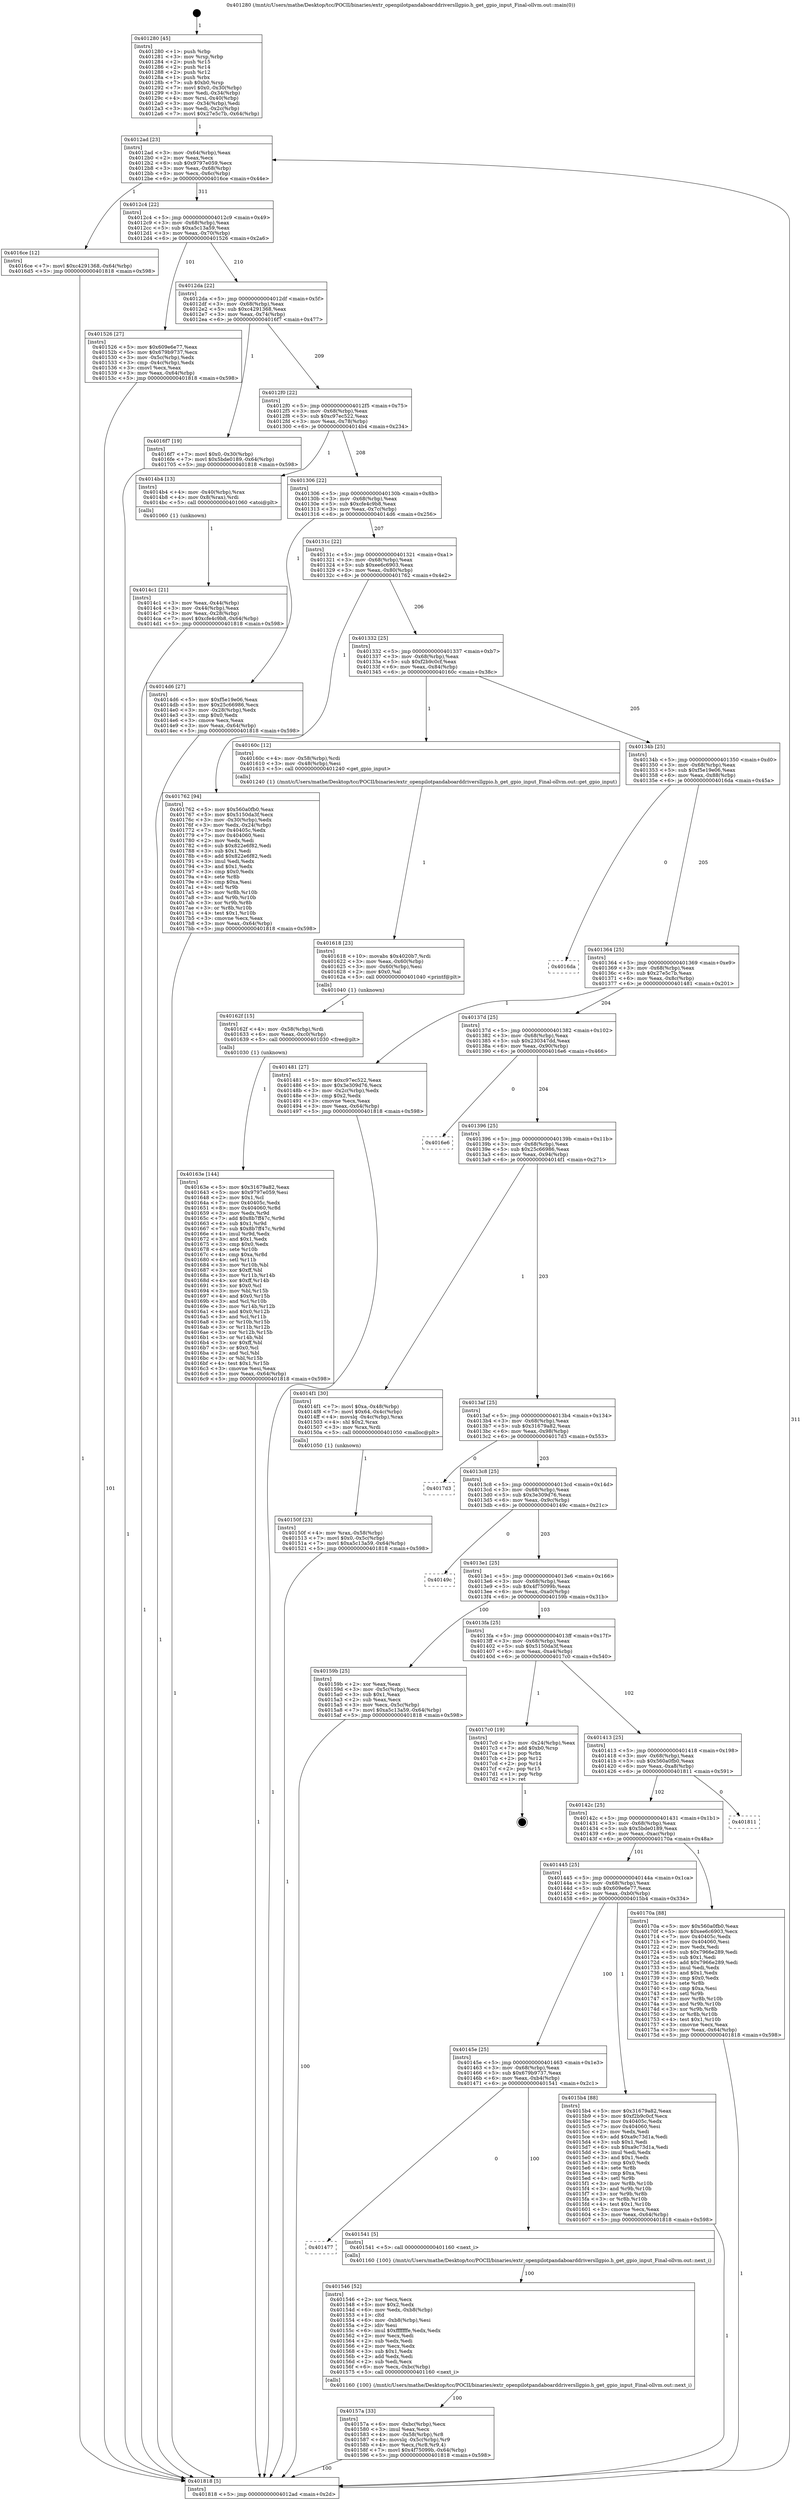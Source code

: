 digraph "0x401280" {
  label = "0x401280 (/mnt/c/Users/mathe/Desktop/tcc/POCII/binaries/extr_openpilotpandaboarddriversllgpio.h_get_gpio_input_Final-ollvm.out::main(0))"
  labelloc = "t"
  node[shape=record]

  Entry [label="",width=0.3,height=0.3,shape=circle,fillcolor=black,style=filled]
  "0x4012ad" [label="{
     0x4012ad [23]\l
     | [instrs]\l
     &nbsp;&nbsp;0x4012ad \<+3\>: mov -0x64(%rbp),%eax\l
     &nbsp;&nbsp;0x4012b0 \<+2\>: mov %eax,%ecx\l
     &nbsp;&nbsp;0x4012b2 \<+6\>: sub $0x9797e059,%ecx\l
     &nbsp;&nbsp;0x4012b8 \<+3\>: mov %eax,-0x68(%rbp)\l
     &nbsp;&nbsp;0x4012bb \<+3\>: mov %ecx,-0x6c(%rbp)\l
     &nbsp;&nbsp;0x4012be \<+6\>: je 00000000004016ce \<main+0x44e\>\l
  }"]
  "0x4016ce" [label="{
     0x4016ce [12]\l
     | [instrs]\l
     &nbsp;&nbsp;0x4016ce \<+7\>: movl $0xc4291368,-0x64(%rbp)\l
     &nbsp;&nbsp;0x4016d5 \<+5\>: jmp 0000000000401818 \<main+0x598\>\l
  }"]
  "0x4012c4" [label="{
     0x4012c4 [22]\l
     | [instrs]\l
     &nbsp;&nbsp;0x4012c4 \<+5\>: jmp 00000000004012c9 \<main+0x49\>\l
     &nbsp;&nbsp;0x4012c9 \<+3\>: mov -0x68(%rbp),%eax\l
     &nbsp;&nbsp;0x4012cc \<+5\>: sub $0xa5c13a59,%eax\l
     &nbsp;&nbsp;0x4012d1 \<+3\>: mov %eax,-0x70(%rbp)\l
     &nbsp;&nbsp;0x4012d4 \<+6\>: je 0000000000401526 \<main+0x2a6\>\l
  }"]
  Exit [label="",width=0.3,height=0.3,shape=circle,fillcolor=black,style=filled,peripheries=2]
  "0x401526" [label="{
     0x401526 [27]\l
     | [instrs]\l
     &nbsp;&nbsp;0x401526 \<+5\>: mov $0x609e6e77,%eax\l
     &nbsp;&nbsp;0x40152b \<+5\>: mov $0x679b9737,%ecx\l
     &nbsp;&nbsp;0x401530 \<+3\>: mov -0x5c(%rbp),%edx\l
     &nbsp;&nbsp;0x401533 \<+3\>: cmp -0x4c(%rbp),%edx\l
     &nbsp;&nbsp;0x401536 \<+3\>: cmovl %ecx,%eax\l
     &nbsp;&nbsp;0x401539 \<+3\>: mov %eax,-0x64(%rbp)\l
     &nbsp;&nbsp;0x40153c \<+5\>: jmp 0000000000401818 \<main+0x598\>\l
  }"]
  "0x4012da" [label="{
     0x4012da [22]\l
     | [instrs]\l
     &nbsp;&nbsp;0x4012da \<+5\>: jmp 00000000004012df \<main+0x5f\>\l
     &nbsp;&nbsp;0x4012df \<+3\>: mov -0x68(%rbp),%eax\l
     &nbsp;&nbsp;0x4012e2 \<+5\>: sub $0xc4291368,%eax\l
     &nbsp;&nbsp;0x4012e7 \<+3\>: mov %eax,-0x74(%rbp)\l
     &nbsp;&nbsp;0x4012ea \<+6\>: je 00000000004016f7 \<main+0x477\>\l
  }"]
  "0x40163e" [label="{
     0x40163e [144]\l
     | [instrs]\l
     &nbsp;&nbsp;0x40163e \<+5\>: mov $0x31679a82,%eax\l
     &nbsp;&nbsp;0x401643 \<+5\>: mov $0x9797e059,%esi\l
     &nbsp;&nbsp;0x401648 \<+2\>: mov $0x1,%cl\l
     &nbsp;&nbsp;0x40164a \<+7\>: mov 0x40405c,%edx\l
     &nbsp;&nbsp;0x401651 \<+8\>: mov 0x404060,%r8d\l
     &nbsp;&nbsp;0x401659 \<+3\>: mov %edx,%r9d\l
     &nbsp;&nbsp;0x40165c \<+7\>: add $0x8b7ff47c,%r9d\l
     &nbsp;&nbsp;0x401663 \<+4\>: sub $0x1,%r9d\l
     &nbsp;&nbsp;0x401667 \<+7\>: sub $0x8b7ff47c,%r9d\l
     &nbsp;&nbsp;0x40166e \<+4\>: imul %r9d,%edx\l
     &nbsp;&nbsp;0x401672 \<+3\>: and $0x1,%edx\l
     &nbsp;&nbsp;0x401675 \<+3\>: cmp $0x0,%edx\l
     &nbsp;&nbsp;0x401678 \<+4\>: sete %r10b\l
     &nbsp;&nbsp;0x40167c \<+4\>: cmp $0xa,%r8d\l
     &nbsp;&nbsp;0x401680 \<+4\>: setl %r11b\l
     &nbsp;&nbsp;0x401684 \<+3\>: mov %r10b,%bl\l
     &nbsp;&nbsp;0x401687 \<+3\>: xor $0xff,%bl\l
     &nbsp;&nbsp;0x40168a \<+3\>: mov %r11b,%r14b\l
     &nbsp;&nbsp;0x40168d \<+4\>: xor $0xff,%r14b\l
     &nbsp;&nbsp;0x401691 \<+3\>: xor $0x0,%cl\l
     &nbsp;&nbsp;0x401694 \<+3\>: mov %bl,%r15b\l
     &nbsp;&nbsp;0x401697 \<+4\>: and $0x0,%r15b\l
     &nbsp;&nbsp;0x40169b \<+3\>: and %cl,%r10b\l
     &nbsp;&nbsp;0x40169e \<+3\>: mov %r14b,%r12b\l
     &nbsp;&nbsp;0x4016a1 \<+4\>: and $0x0,%r12b\l
     &nbsp;&nbsp;0x4016a5 \<+3\>: and %cl,%r11b\l
     &nbsp;&nbsp;0x4016a8 \<+3\>: or %r10b,%r15b\l
     &nbsp;&nbsp;0x4016ab \<+3\>: or %r11b,%r12b\l
     &nbsp;&nbsp;0x4016ae \<+3\>: xor %r12b,%r15b\l
     &nbsp;&nbsp;0x4016b1 \<+3\>: or %r14b,%bl\l
     &nbsp;&nbsp;0x4016b4 \<+3\>: xor $0xff,%bl\l
     &nbsp;&nbsp;0x4016b7 \<+3\>: or $0x0,%cl\l
     &nbsp;&nbsp;0x4016ba \<+2\>: and %cl,%bl\l
     &nbsp;&nbsp;0x4016bc \<+3\>: or %bl,%r15b\l
     &nbsp;&nbsp;0x4016bf \<+4\>: test $0x1,%r15b\l
     &nbsp;&nbsp;0x4016c3 \<+3\>: cmovne %esi,%eax\l
     &nbsp;&nbsp;0x4016c6 \<+3\>: mov %eax,-0x64(%rbp)\l
     &nbsp;&nbsp;0x4016c9 \<+5\>: jmp 0000000000401818 \<main+0x598\>\l
  }"]
  "0x4016f7" [label="{
     0x4016f7 [19]\l
     | [instrs]\l
     &nbsp;&nbsp;0x4016f7 \<+7\>: movl $0x0,-0x30(%rbp)\l
     &nbsp;&nbsp;0x4016fe \<+7\>: movl $0x5bde0189,-0x64(%rbp)\l
     &nbsp;&nbsp;0x401705 \<+5\>: jmp 0000000000401818 \<main+0x598\>\l
  }"]
  "0x4012f0" [label="{
     0x4012f0 [22]\l
     | [instrs]\l
     &nbsp;&nbsp;0x4012f0 \<+5\>: jmp 00000000004012f5 \<main+0x75\>\l
     &nbsp;&nbsp;0x4012f5 \<+3\>: mov -0x68(%rbp),%eax\l
     &nbsp;&nbsp;0x4012f8 \<+5\>: sub $0xc97ec522,%eax\l
     &nbsp;&nbsp;0x4012fd \<+3\>: mov %eax,-0x78(%rbp)\l
     &nbsp;&nbsp;0x401300 \<+6\>: je 00000000004014b4 \<main+0x234\>\l
  }"]
  "0x40162f" [label="{
     0x40162f [15]\l
     | [instrs]\l
     &nbsp;&nbsp;0x40162f \<+4\>: mov -0x58(%rbp),%rdi\l
     &nbsp;&nbsp;0x401633 \<+6\>: mov %eax,-0xc0(%rbp)\l
     &nbsp;&nbsp;0x401639 \<+5\>: call 0000000000401030 \<free@plt\>\l
     | [calls]\l
     &nbsp;&nbsp;0x401030 \{1\} (unknown)\l
  }"]
  "0x4014b4" [label="{
     0x4014b4 [13]\l
     | [instrs]\l
     &nbsp;&nbsp;0x4014b4 \<+4\>: mov -0x40(%rbp),%rax\l
     &nbsp;&nbsp;0x4014b8 \<+4\>: mov 0x8(%rax),%rdi\l
     &nbsp;&nbsp;0x4014bc \<+5\>: call 0000000000401060 \<atoi@plt\>\l
     | [calls]\l
     &nbsp;&nbsp;0x401060 \{1\} (unknown)\l
  }"]
  "0x401306" [label="{
     0x401306 [22]\l
     | [instrs]\l
     &nbsp;&nbsp;0x401306 \<+5\>: jmp 000000000040130b \<main+0x8b\>\l
     &nbsp;&nbsp;0x40130b \<+3\>: mov -0x68(%rbp),%eax\l
     &nbsp;&nbsp;0x40130e \<+5\>: sub $0xcfe4c9b8,%eax\l
     &nbsp;&nbsp;0x401313 \<+3\>: mov %eax,-0x7c(%rbp)\l
     &nbsp;&nbsp;0x401316 \<+6\>: je 00000000004014d6 \<main+0x256\>\l
  }"]
  "0x401618" [label="{
     0x401618 [23]\l
     | [instrs]\l
     &nbsp;&nbsp;0x401618 \<+10\>: movabs $0x4020b7,%rdi\l
     &nbsp;&nbsp;0x401622 \<+3\>: mov %eax,-0x60(%rbp)\l
     &nbsp;&nbsp;0x401625 \<+3\>: mov -0x60(%rbp),%esi\l
     &nbsp;&nbsp;0x401628 \<+2\>: mov $0x0,%al\l
     &nbsp;&nbsp;0x40162a \<+5\>: call 0000000000401040 \<printf@plt\>\l
     | [calls]\l
     &nbsp;&nbsp;0x401040 \{1\} (unknown)\l
  }"]
  "0x4014d6" [label="{
     0x4014d6 [27]\l
     | [instrs]\l
     &nbsp;&nbsp;0x4014d6 \<+5\>: mov $0xf5e19e06,%eax\l
     &nbsp;&nbsp;0x4014db \<+5\>: mov $0x25c66986,%ecx\l
     &nbsp;&nbsp;0x4014e0 \<+3\>: mov -0x28(%rbp),%edx\l
     &nbsp;&nbsp;0x4014e3 \<+3\>: cmp $0x0,%edx\l
     &nbsp;&nbsp;0x4014e6 \<+3\>: cmove %ecx,%eax\l
     &nbsp;&nbsp;0x4014e9 \<+3\>: mov %eax,-0x64(%rbp)\l
     &nbsp;&nbsp;0x4014ec \<+5\>: jmp 0000000000401818 \<main+0x598\>\l
  }"]
  "0x40131c" [label="{
     0x40131c [22]\l
     | [instrs]\l
     &nbsp;&nbsp;0x40131c \<+5\>: jmp 0000000000401321 \<main+0xa1\>\l
     &nbsp;&nbsp;0x401321 \<+3\>: mov -0x68(%rbp),%eax\l
     &nbsp;&nbsp;0x401324 \<+5\>: sub $0xee6c6903,%eax\l
     &nbsp;&nbsp;0x401329 \<+3\>: mov %eax,-0x80(%rbp)\l
     &nbsp;&nbsp;0x40132c \<+6\>: je 0000000000401762 \<main+0x4e2\>\l
  }"]
  "0x40157a" [label="{
     0x40157a [33]\l
     | [instrs]\l
     &nbsp;&nbsp;0x40157a \<+6\>: mov -0xbc(%rbp),%ecx\l
     &nbsp;&nbsp;0x401580 \<+3\>: imul %eax,%ecx\l
     &nbsp;&nbsp;0x401583 \<+4\>: mov -0x58(%rbp),%r8\l
     &nbsp;&nbsp;0x401587 \<+4\>: movslq -0x5c(%rbp),%r9\l
     &nbsp;&nbsp;0x40158b \<+4\>: mov %ecx,(%r8,%r9,4)\l
     &nbsp;&nbsp;0x40158f \<+7\>: movl $0x4f75099b,-0x64(%rbp)\l
     &nbsp;&nbsp;0x401596 \<+5\>: jmp 0000000000401818 \<main+0x598\>\l
  }"]
  "0x401762" [label="{
     0x401762 [94]\l
     | [instrs]\l
     &nbsp;&nbsp;0x401762 \<+5\>: mov $0x560a0fb0,%eax\l
     &nbsp;&nbsp;0x401767 \<+5\>: mov $0x5150da3f,%ecx\l
     &nbsp;&nbsp;0x40176c \<+3\>: mov -0x30(%rbp),%edx\l
     &nbsp;&nbsp;0x40176f \<+3\>: mov %edx,-0x24(%rbp)\l
     &nbsp;&nbsp;0x401772 \<+7\>: mov 0x40405c,%edx\l
     &nbsp;&nbsp;0x401779 \<+7\>: mov 0x404060,%esi\l
     &nbsp;&nbsp;0x401780 \<+2\>: mov %edx,%edi\l
     &nbsp;&nbsp;0x401782 \<+6\>: sub $0x822e6f82,%edi\l
     &nbsp;&nbsp;0x401788 \<+3\>: sub $0x1,%edi\l
     &nbsp;&nbsp;0x40178b \<+6\>: add $0x822e6f82,%edi\l
     &nbsp;&nbsp;0x401791 \<+3\>: imul %edi,%edx\l
     &nbsp;&nbsp;0x401794 \<+3\>: and $0x1,%edx\l
     &nbsp;&nbsp;0x401797 \<+3\>: cmp $0x0,%edx\l
     &nbsp;&nbsp;0x40179a \<+4\>: sete %r8b\l
     &nbsp;&nbsp;0x40179e \<+3\>: cmp $0xa,%esi\l
     &nbsp;&nbsp;0x4017a1 \<+4\>: setl %r9b\l
     &nbsp;&nbsp;0x4017a5 \<+3\>: mov %r8b,%r10b\l
     &nbsp;&nbsp;0x4017a8 \<+3\>: and %r9b,%r10b\l
     &nbsp;&nbsp;0x4017ab \<+3\>: xor %r9b,%r8b\l
     &nbsp;&nbsp;0x4017ae \<+3\>: or %r8b,%r10b\l
     &nbsp;&nbsp;0x4017b1 \<+4\>: test $0x1,%r10b\l
     &nbsp;&nbsp;0x4017b5 \<+3\>: cmovne %ecx,%eax\l
     &nbsp;&nbsp;0x4017b8 \<+3\>: mov %eax,-0x64(%rbp)\l
     &nbsp;&nbsp;0x4017bb \<+5\>: jmp 0000000000401818 \<main+0x598\>\l
  }"]
  "0x401332" [label="{
     0x401332 [25]\l
     | [instrs]\l
     &nbsp;&nbsp;0x401332 \<+5\>: jmp 0000000000401337 \<main+0xb7\>\l
     &nbsp;&nbsp;0x401337 \<+3\>: mov -0x68(%rbp),%eax\l
     &nbsp;&nbsp;0x40133a \<+5\>: sub $0xf2b9c0cf,%eax\l
     &nbsp;&nbsp;0x40133f \<+6\>: mov %eax,-0x84(%rbp)\l
     &nbsp;&nbsp;0x401345 \<+6\>: je 000000000040160c \<main+0x38c\>\l
  }"]
  "0x401546" [label="{
     0x401546 [52]\l
     | [instrs]\l
     &nbsp;&nbsp;0x401546 \<+2\>: xor %ecx,%ecx\l
     &nbsp;&nbsp;0x401548 \<+5\>: mov $0x2,%edx\l
     &nbsp;&nbsp;0x40154d \<+6\>: mov %edx,-0xb8(%rbp)\l
     &nbsp;&nbsp;0x401553 \<+1\>: cltd\l
     &nbsp;&nbsp;0x401554 \<+6\>: mov -0xb8(%rbp),%esi\l
     &nbsp;&nbsp;0x40155a \<+2\>: idiv %esi\l
     &nbsp;&nbsp;0x40155c \<+6\>: imul $0xfffffffe,%edx,%edx\l
     &nbsp;&nbsp;0x401562 \<+2\>: mov %ecx,%edi\l
     &nbsp;&nbsp;0x401564 \<+2\>: sub %edx,%edi\l
     &nbsp;&nbsp;0x401566 \<+2\>: mov %ecx,%edx\l
     &nbsp;&nbsp;0x401568 \<+3\>: sub $0x1,%edx\l
     &nbsp;&nbsp;0x40156b \<+2\>: add %edx,%edi\l
     &nbsp;&nbsp;0x40156d \<+2\>: sub %edi,%ecx\l
     &nbsp;&nbsp;0x40156f \<+6\>: mov %ecx,-0xbc(%rbp)\l
     &nbsp;&nbsp;0x401575 \<+5\>: call 0000000000401160 \<next_i\>\l
     | [calls]\l
     &nbsp;&nbsp;0x401160 \{100\} (/mnt/c/Users/mathe/Desktop/tcc/POCII/binaries/extr_openpilotpandaboarddriversllgpio.h_get_gpio_input_Final-ollvm.out::next_i)\l
  }"]
  "0x40160c" [label="{
     0x40160c [12]\l
     | [instrs]\l
     &nbsp;&nbsp;0x40160c \<+4\>: mov -0x58(%rbp),%rdi\l
     &nbsp;&nbsp;0x401610 \<+3\>: mov -0x48(%rbp),%esi\l
     &nbsp;&nbsp;0x401613 \<+5\>: call 0000000000401240 \<get_gpio_input\>\l
     | [calls]\l
     &nbsp;&nbsp;0x401240 \{1\} (/mnt/c/Users/mathe/Desktop/tcc/POCII/binaries/extr_openpilotpandaboarddriversllgpio.h_get_gpio_input_Final-ollvm.out::get_gpio_input)\l
  }"]
  "0x40134b" [label="{
     0x40134b [25]\l
     | [instrs]\l
     &nbsp;&nbsp;0x40134b \<+5\>: jmp 0000000000401350 \<main+0xd0\>\l
     &nbsp;&nbsp;0x401350 \<+3\>: mov -0x68(%rbp),%eax\l
     &nbsp;&nbsp;0x401353 \<+5\>: sub $0xf5e19e06,%eax\l
     &nbsp;&nbsp;0x401358 \<+6\>: mov %eax,-0x88(%rbp)\l
     &nbsp;&nbsp;0x40135e \<+6\>: je 00000000004016da \<main+0x45a\>\l
  }"]
  "0x401477" [label="{
     0x401477\l
  }", style=dashed]
  "0x4016da" [label="{
     0x4016da\l
  }", style=dashed]
  "0x401364" [label="{
     0x401364 [25]\l
     | [instrs]\l
     &nbsp;&nbsp;0x401364 \<+5\>: jmp 0000000000401369 \<main+0xe9\>\l
     &nbsp;&nbsp;0x401369 \<+3\>: mov -0x68(%rbp),%eax\l
     &nbsp;&nbsp;0x40136c \<+5\>: sub $0x27e5c7b,%eax\l
     &nbsp;&nbsp;0x401371 \<+6\>: mov %eax,-0x8c(%rbp)\l
     &nbsp;&nbsp;0x401377 \<+6\>: je 0000000000401481 \<main+0x201\>\l
  }"]
  "0x401541" [label="{
     0x401541 [5]\l
     | [instrs]\l
     &nbsp;&nbsp;0x401541 \<+5\>: call 0000000000401160 \<next_i\>\l
     | [calls]\l
     &nbsp;&nbsp;0x401160 \{100\} (/mnt/c/Users/mathe/Desktop/tcc/POCII/binaries/extr_openpilotpandaboarddriversllgpio.h_get_gpio_input_Final-ollvm.out::next_i)\l
  }"]
  "0x401481" [label="{
     0x401481 [27]\l
     | [instrs]\l
     &nbsp;&nbsp;0x401481 \<+5\>: mov $0xc97ec522,%eax\l
     &nbsp;&nbsp;0x401486 \<+5\>: mov $0x3e309d76,%ecx\l
     &nbsp;&nbsp;0x40148b \<+3\>: mov -0x2c(%rbp),%edx\l
     &nbsp;&nbsp;0x40148e \<+3\>: cmp $0x2,%edx\l
     &nbsp;&nbsp;0x401491 \<+3\>: cmovne %ecx,%eax\l
     &nbsp;&nbsp;0x401494 \<+3\>: mov %eax,-0x64(%rbp)\l
     &nbsp;&nbsp;0x401497 \<+5\>: jmp 0000000000401818 \<main+0x598\>\l
  }"]
  "0x40137d" [label="{
     0x40137d [25]\l
     | [instrs]\l
     &nbsp;&nbsp;0x40137d \<+5\>: jmp 0000000000401382 \<main+0x102\>\l
     &nbsp;&nbsp;0x401382 \<+3\>: mov -0x68(%rbp),%eax\l
     &nbsp;&nbsp;0x401385 \<+5\>: sub $0x230347dd,%eax\l
     &nbsp;&nbsp;0x40138a \<+6\>: mov %eax,-0x90(%rbp)\l
     &nbsp;&nbsp;0x401390 \<+6\>: je 00000000004016e6 \<main+0x466\>\l
  }"]
  "0x401818" [label="{
     0x401818 [5]\l
     | [instrs]\l
     &nbsp;&nbsp;0x401818 \<+5\>: jmp 00000000004012ad \<main+0x2d\>\l
  }"]
  "0x401280" [label="{
     0x401280 [45]\l
     | [instrs]\l
     &nbsp;&nbsp;0x401280 \<+1\>: push %rbp\l
     &nbsp;&nbsp;0x401281 \<+3\>: mov %rsp,%rbp\l
     &nbsp;&nbsp;0x401284 \<+2\>: push %r15\l
     &nbsp;&nbsp;0x401286 \<+2\>: push %r14\l
     &nbsp;&nbsp;0x401288 \<+2\>: push %r12\l
     &nbsp;&nbsp;0x40128a \<+1\>: push %rbx\l
     &nbsp;&nbsp;0x40128b \<+7\>: sub $0xb0,%rsp\l
     &nbsp;&nbsp;0x401292 \<+7\>: movl $0x0,-0x30(%rbp)\l
     &nbsp;&nbsp;0x401299 \<+3\>: mov %edi,-0x34(%rbp)\l
     &nbsp;&nbsp;0x40129c \<+4\>: mov %rsi,-0x40(%rbp)\l
     &nbsp;&nbsp;0x4012a0 \<+3\>: mov -0x34(%rbp),%edi\l
     &nbsp;&nbsp;0x4012a3 \<+3\>: mov %edi,-0x2c(%rbp)\l
     &nbsp;&nbsp;0x4012a6 \<+7\>: movl $0x27e5c7b,-0x64(%rbp)\l
  }"]
  "0x4014c1" [label="{
     0x4014c1 [21]\l
     | [instrs]\l
     &nbsp;&nbsp;0x4014c1 \<+3\>: mov %eax,-0x44(%rbp)\l
     &nbsp;&nbsp;0x4014c4 \<+3\>: mov -0x44(%rbp),%eax\l
     &nbsp;&nbsp;0x4014c7 \<+3\>: mov %eax,-0x28(%rbp)\l
     &nbsp;&nbsp;0x4014ca \<+7\>: movl $0xcfe4c9b8,-0x64(%rbp)\l
     &nbsp;&nbsp;0x4014d1 \<+5\>: jmp 0000000000401818 \<main+0x598\>\l
  }"]
  "0x40145e" [label="{
     0x40145e [25]\l
     | [instrs]\l
     &nbsp;&nbsp;0x40145e \<+5\>: jmp 0000000000401463 \<main+0x1e3\>\l
     &nbsp;&nbsp;0x401463 \<+3\>: mov -0x68(%rbp),%eax\l
     &nbsp;&nbsp;0x401466 \<+5\>: sub $0x679b9737,%eax\l
     &nbsp;&nbsp;0x40146b \<+6\>: mov %eax,-0xb4(%rbp)\l
     &nbsp;&nbsp;0x401471 \<+6\>: je 0000000000401541 \<main+0x2c1\>\l
  }"]
  "0x4016e6" [label="{
     0x4016e6\l
  }", style=dashed]
  "0x401396" [label="{
     0x401396 [25]\l
     | [instrs]\l
     &nbsp;&nbsp;0x401396 \<+5\>: jmp 000000000040139b \<main+0x11b\>\l
     &nbsp;&nbsp;0x40139b \<+3\>: mov -0x68(%rbp),%eax\l
     &nbsp;&nbsp;0x40139e \<+5\>: sub $0x25c66986,%eax\l
     &nbsp;&nbsp;0x4013a3 \<+6\>: mov %eax,-0x94(%rbp)\l
     &nbsp;&nbsp;0x4013a9 \<+6\>: je 00000000004014f1 \<main+0x271\>\l
  }"]
  "0x4015b4" [label="{
     0x4015b4 [88]\l
     | [instrs]\l
     &nbsp;&nbsp;0x4015b4 \<+5\>: mov $0x31679a82,%eax\l
     &nbsp;&nbsp;0x4015b9 \<+5\>: mov $0xf2b9c0cf,%ecx\l
     &nbsp;&nbsp;0x4015be \<+7\>: mov 0x40405c,%edx\l
     &nbsp;&nbsp;0x4015c5 \<+7\>: mov 0x404060,%esi\l
     &nbsp;&nbsp;0x4015cc \<+2\>: mov %edx,%edi\l
     &nbsp;&nbsp;0x4015ce \<+6\>: add $0xa9c73d1a,%edi\l
     &nbsp;&nbsp;0x4015d4 \<+3\>: sub $0x1,%edi\l
     &nbsp;&nbsp;0x4015d7 \<+6\>: sub $0xa9c73d1a,%edi\l
     &nbsp;&nbsp;0x4015dd \<+3\>: imul %edi,%edx\l
     &nbsp;&nbsp;0x4015e0 \<+3\>: and $0x1,%edx\l
     &nbsp;&nbsp;0x4015e3 \<+3\>: cmp $0x0,%edx\l
     &nbsp;&nbsp;0x4015e6 \<+4\>: sete %r8b\l
     &nbsp;&nbsp;0x4015ea \<+3\>: cmp $0xa,%esi\l
     &nbsp;&nbsp;0x4015ed \<+4\>: setl %r9b\l
     &nbsp;&nbsp;0x4015f1 \<+3\>: mov %r8b,%r10b\l
     &nbsp;&nbsp;0x4015f4 \<+3\>: and %r9b,%r10b\l
     &nbsp;&nbsp;0x4015f7 \<+3\>: xor %r9b,%r8b\l
     &nbsp;&nbsp;0x4015fa \<+3\>: or %r8b,%r10b\l
     &nbsp;&nbsp;0x4015fd \<+4\>: test $0x1,%r10b\l
     &nbsp;&nbsp;0x401601 \<+3\>: cmovne %ecx,%eax\l
     &nbsp;&nbsp;0x401604 \<+3\>: mov %eax,-0x64(%rbp)\l
     &nbsp;&nbsp;0x401607 \<+5\>: jmp 0000000000401818 \<main+0x598\>\l
  }"]
  "0x4014f1" [label="{
     0x4014f1 [30]\l
     | [instrs]\l
     &nbsp;&nbsp;0x4014f1 \<+7\>: movl $0xa,-0x48(%rbp)\l
     &nbsp;&nbsp;0x4014f8 \<+7\>: movl $0x64,-0x4c(%rbp)\l
     &nbsp;&nbsp;0x4014ff \<+4\>: movslq -0x4c(%rbp),%rax\l
     &nbsp;&nbsp;0x401503 \<+4\>: shl $0x2,%rax\l
     &nbsp;&nbsp;0x401507 \<+3\>: mov %rax,%rdi\l
     &nbsp;&nbsp;0x40150a \<+5\>: call 0000000000401050 \<malloc@plt\>\l
     | [calls]\l
     &nbsp;&nbsp;0x401050 \{1\} (unknown)\l
  }"]
  "0x4013af" [label="{
     0x4013af [25]\l
     | [instrs]\l
     &nbsp;&nbsp;0x4013af \<+5\>: jmp 00000000004013b4 \<main+0x134\>\l
     &nbsp;&nbsp;0x4013b4 \<+3\>: mov -0x68(%rbp),%eax\l
     &nbsp;&nbsp;0x4013b7 \<+5\>: sub $0x31679a82,%eax\l
     &nbsp;&nbsp;0x4013bc \<+6\>: mov %eax,-0x98(%rbp)\l
     &nbsp;&nbsp;0x4013c2 \<+6\>: je 00000000004017d3 \<main+0x553\>\l
  }"]
  "0x40150f" [label="{
     0x40150f [23]\l
     | [instrs]\l
     &nbsp;&nbsp;0x40150f \<+4\>: mov %rax,-0x58(%rbp)\l
     &nbsp;&nbsp;0x401513 \<+7\>: movl $0x0,-0x5c(%rbp)\l
     &nbsp;&nbsp;0x40151a \<+7\>: movl $0xa5c13a59,-0x64(%rbp)\l
     &nbsp;&nbsp;0x401521 \<+5\>: jmp 0000000000401818 \<main+0x598\>\l
  }"]
  "0x401445" [label="{
     0x401445 [25]\l
     | [instrs]\l
     &nbsp;&nbsp;0x401445 \<+5\>: jmp 000000000040144a \<main+0x1ca\>\l
     &nbsp;&nbsp;0x40144a \<+3\>: mov -0x68(%rbp),%eax\l
     &nbsp;&nbsp;0x40144d \<+5\>: sub $0x609e6e77,%eax\l
     &nbsp;&nbsp;0x401452 \<+6\>: mov %eax,-0xb0(%rbp)\l
     &nbsp;&nbsp;0x401458 \<+6\>: je 00000000004015b4 \<main+0x334\>\l
  }"]
  "0x4017d3" [label="{
     0x4017d3\l
  }", style=dashed]
  "0x4013c8" [label="{
     0x4013c8 [25]\l
     | [instrs]\l
     &nbsp;&nbsp;0x4013c8 \<+5\>: jmp 00000000004013cd \<main+0x14d\>\l
     &nbsp;&nbsp;0x4013cd \<+3\>: mov -0x68(%rbp),%eax\l
     &nbsp;&nbsp;0x4013d0 \<+5\>: sub $0x3e309d76,%eax\l
     &nbsp;&nbsp;0x4013d5 \<+6\>: mov %eax,-0x9c(%rbp)\l
     &nbsp;&nbsp;0x4013db \<+6\>: je 000000000040149c \<main+0x21c\>\l
  }"]
  "0x40170a" [label="{
     0x40170a [88]\l
     | [instrs]\l
     &nbsp;&nbsp;0x40170a \<+5\>: mov $0x560a0fb0,%eax\l
     &nbsp;&nbsp;0x40170f \<+5\>: mov $0xee6c6903,%ecx\l
     &nbsp;&nbsp;0x401714 \<+7\>: mov 0x40405c,%edx\l
     &nbsp;&nbsp;0x40171b \<+7\>: mov 0x404060,%esi\l
     &nbsp;&nbsp;0x401722 \<+2\>: mov %edx,%edi\l
     &nbsp;&nbsp;0x401724 \<+6\>: sub $0x7966e289,%edi\l
     &nbsp;&nbsp;0x40172a \<+3\>: sub $0x1,%edi\l
     &nbsp;&nbsp;0x40172d \<+6\>: add $0x7966e289,%edi\l
     &nbsp;&nbsp;0x401733 \<+3\>: imul %edi,%edx\l
     &nbsp;&nbsp;0x401736 \<+3\>: and $0x1,%edx\l
     &nbsp;&nbsp;0x401739 \<+3\>: cmp $0x0,%edx\l
     &nbsp;&nbsp;0x40173c \<+4\>: sete %r8b\l
     &nbsp;&nbsp;0x401740 \<+3\>: cmp $0xa,%esi\l
     &nbsp;&nbsp;0x401743 \<+4\>: setl %r9b\l
     &nbsp;&nbsp;0x401747 \<+3\>: mov %r8b,%r10b\l
     &nbsp;&nbsp;0x40174a \<+3\>: and %r9b,%r10b\l
     &nbsp;&nbsp;0x40174d \<+3\>: xor %r9b,%r8b\l
     &nbsp;&nbsp;0x401750 \<+3\>: or %r8b,%r10b\l
     &nbsp;&nbsp;0x401753 \<+4\>: test $0x1,%r10b\l
     &nbsp;&nbsp;0x401757 \<+3\>: cmovne %ecx,%eax\l
     &nbsp;&nbsp;0x40175a \<+3\>: mov %eax,-0x64(%rbp)\l
     &nbsp;&nbsp;0x40175d \<+5\>: jmp 0000000000401818 \<main+0x598\>\l
  }"]
  "0x40149c" [label="{
     0x40149c\l
  }", style=dashed]
  "0x4013e1" [label="{
     0x4013e1 [25]\l
     | [instrs]\l
     &nbsp;&nbsp;0x4013e1 \<+5\>: jmp 00000000004013e6 \<main+0x166\>\l
     &nbsp;&nbsp;0x4013e6 \<+3\>: mov -0x68(%rbp),%eax\l
     &nbsp;&nbsp;0x4013e9 \<+5\>: sub $0x4f75099b,%eax\l
     &nbsp;&nbsp;0x4013ee \<+6\>: mov %eax,-0xa0(%rbp)\l
     &nbsp;&nbsp;0x4013f4 \<+6\>: je 000000000040159b \<main+0x31b\>\l
  }"]
  "0x40142c" [label="{
     0x40142c [25]\l
     | [instrs]\l
     &nbsp;&nbsp;0x40142c \<+5\>: jmp 0000000000401431 \<main+0x1b1\>\l
     &nbsp;&nbsp;0x401431 \<+3\>: mov -0x68(%rbp),%eax\l
     &nbsp;&nbsp;0x401434 \<+5\>: sub $0x5bde0189,%eax\l
     &nbsp;&nbsp;0x401439 \<+6\>: mov %eax,-0xac(%rbp)\l
     &nbsp;&nbsp;0x40143f \<+6\>: je 000000000040170a \<main+0x48a\>\l
  }"]
  "0x40159b" [label="{
     0x40159b [25]\l
     | [instrs]\l
     &nbsp;&nbsp;0x40159b \<+2\>: xor %eax,%eax\l
     &nbsp;&nbsp;0x40159d \<+3\>: mov -0x5c(%rbp),%ecx\l
     &nbsp;&nbsp;0x4015a0 \<+3\>: sub $0x1,%eax\l
     &nbsp;&nbsp;0x4015a3 \<+2\>: sub %eax,%ecx\l
     &nbsp;&nbsp;0x4015a5 \<+3\>: mov %ecx,-0x5c(%rbp)\l
     &nbsp;&nbsp;0x4015a8 \<+7\>: movl $0xa5c13a59,-0x64(%rbp)\l
     &nbsp;&nbsp;0x4015af \<+5\>: jmp 0000000000401818 \<main+0x598\>\l
  }"]
  "0x4013fa" [label="{
     0x4013fa [25]\l
     | [instrs]\l
     &nbsp;&nbsp;0x4013fa \<+5\>: jmp 00000000004013ff \<main+0x17f\>\l
     &nbsp;&nbsp;0x4013ff \<+3\>: mov -0x68(%rbp),%eax\l
     &nbsp;&nbsp;0x401402 \<+5\>: sub $0x5150da3f,%eax\l
     &nbsp;&nbsp;0x401407 \<+6\>: mov %eax,-0xa4(%rbp)\l
     &nbsp;&nbsp;0x40140d \<+6\>: je 00000000004017c0 \<main+0x540\>\l
  }"]
  "0x401811" [label="{
     0x401811\l
  }", style=dashed]
  "0x4017c0" [label="{
     0x4017c0 [19]\l
     | [instrs]\l
     &nbsp;&nbsp;0x4017c0 \<+3\>: mov -0x24(%rbp),%eax\l
     &nbsp;&nbsp;0x4017c3 \<+7\>: add $0xb0,%rsp\l
     &nbsp;&nbsp;0x4017ca \<+1\>: pop %rbx\l
     &nbsp;&nbsp;0x4017cb \<+2\>: pop %r12\l
     &nbsp;&nbsp;0x4017cd \<+2\>: pop %r14\l
     &nbsp;&nbsp;0x4017cf \<+2\>: pop %r15\l
     &nbsp;&nbsp;0x4017d1 \<+1\>: pop %rbp\l
     &nbsp;&nbsp;0x4017d2 \<+1\>: ret\l
  }"]
  "0x401413" [label="{
     0x401413 [25]\l
     | [instrs]\l
     &nbsp;&nbsp;0x401413 \<+5\>: jmp 0000000000401418 \<main+0x198\>\l
     &nbsp;&nbsp;0x401418 \<+3\>: mov -0x68(%rbp),%eax\l
     &nbsp;&nbsp;0x40141b \<+5\>: sub $0x560a0fb0,%eax\l
     &nbsp;&nbsp;0x401420 \<+6\>: mov %eax,-0xa8(%rbp)\l
     &nbsp;&nbsp;0x401426 \<+6\>: je 0000000000401811 \<main+0x591\>\l
  }"]
  Entry -> "0x401280" [label=" 1"]
  "0x4012ad" -> "0x4016ce" [label=" 1"]
  "0x4012ad" -> "0x4012c4" [label=" 311"]
  "0x4017c0" -> Exit [label=" 1"]
  "0x4012c4" -> "0x401526" [label=" 101"]
  "0x4012c4" -> "0x4012da" [label=" 210"]
  "0x401762" -> "0x401818" [label=" 1"]
  "0x4012da" -> "0x4016f7" [label=" 1"]
  "0x4012da" -> "0x4012f0" [label=" 209"]
  "0x40170a" -> "0x401818" [label=" 1"]
  "0x4012f0" -> "0x4014b4" [label=" 1"]
  "0x4012f0" -> "0x401306" [label=" 208"]
  "0x4016f7" -> "0x401818" [label=" 1"]
  "0x401306" -> "0x4014d6" [label=" 1"]
  "0x401306" -> "0x40131c" [label=" 207"]
  "0x4016ce" -> "0x401818" [label=" 1"]
  "0x40131c" -> "0x401762" [label=" 1"]
  "0x40131c" -> "0x401332" [label=" 206"]
  "0x40163e" -> "0x401818" [label=" 1"]
  "0x401332" -> "0x40160c" [label=" 1"]
  "0x401332" -> "0x40134b" [label=" 205"]
  "0x40162f" -> "0x40163e" [label=" 1"]
  "0x40134b" -> "0x4016da" [label=" 0"]
  "0x40134b" -> "0x401364" [label=" 205"]
  "0x401618" -> "0x40162f" [label=" 1"]
  "0x401364" -> "0x401481" [label=" 1"]
  "0x401364" -> "0x40137d" [label=" 204"]
  "0x401481" -> "0x401818" [label=" 1"]
  "0x401280" -> "0x4012ad" [label=" 1"]
  "0x401818" -> "0x4012ad" [label=" 311"]
  "0x4014b4" -> "0x4014c1" [label=" 1"]
  "0x4014c1" -> "0x401818" [label=" 1"]
  "0x4014d6" -> "0x401818" [label=" 1"]
  "0x40160c" -> "0x401618" [label=" 1"]
  "0x40137d" -> "0x4016e6" [label=" 0"]
  "0x40137d" -> "0x401396" [label=" 204"]
  "0x40159b" -> "0x401818" [label=" 100"]
  "0x401396" -> "0x4014f1" [label=" 1"]
  "0x401396" -> "0x4013af" [label=" 203"]
  "0x4014f1" -> "0x40150f" [label=" 1"]
  "0x40150f" -> "0x401818" [label=" 1"]
  "0x401526" -> "0x401818" [label=" 101"]
  "0x40157a" -> "0x401818" [label=" 100"]
  "0x4013af" -> "0x4017d3" [label=" 0"]
  "0x4013af" -> "0x4013c8" [label=" 203"]
  "0x401541" -> "0x401546" [label=" 100"]
  "0x4013c8" -> "0x40149c" [label=" 0"]
  "0x4013c8" -> "0x4013e1" [label=" 203"]
  "0x40145e" -> "0x401477" [label=" 0"]
  "0x4013e1" -> "0x40159b" [label=" 100"]
  "0x4013e1" -> "0x4013fa" [label=" 103"]
  "0x4015b4" -> "0x401818" [label=" 1"]
  "0x4013fa" -> "0x4017c0" [label=" 1"]
  "0x4013fa" -> "0x401413" [label=" 102"]
  "0x401445" -> "0x40145e" [label=" 100"]
  "0x401413" -> "0x401811" [label=" 0"]
  "0x401413" -> "0x40142c" [label=" 102"]
  "0x40145e" -> "0x401541" [label=" 100"]
  "0x40142c" -> "0x40170a" [label=" 1"]
  "0x40142c" -> "0x401445" [label=" 101"]
  "0x401546" -> "0x40157a" [label=" 100"]
  "0x401445" -> "0x4015b4" [label=" 1"]
}
